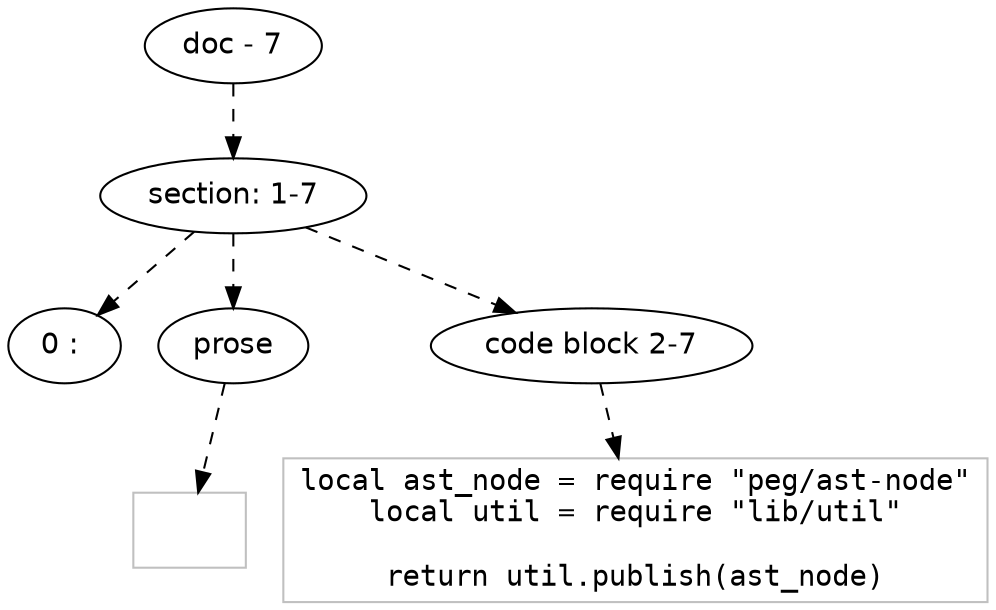 digraph hierarchy {

node [fontname=Helvetica]
edge [style=dashed]

doc_0 [label="doc - 7"]


doc_0 -> { section_1}
{rank=same; section_1}

section_1 [label="section: 1-7"]


section_1 -> { header_2 prose_3 codeblock_4}
{rank=same; header_2 prose_3 codeblock_4}

header_2 [label="0 : "]

prose_3 [label="prose"]

codeblock_4 [label="code block 2-7"]


prose_3 -> leaf_5
leaf_5  [color=Gray,shape=rectangle,fontname=Inconsolata,label=""]
codeblock_4 -> leaf_6
leaf_6  [color=Gray,shape=rectangle,fontname=Inconsolata,label="local ast_node = require \"peg/ast-node\"
local util = require \"lib/util\"

return util.publish(ast_node)"]

}
